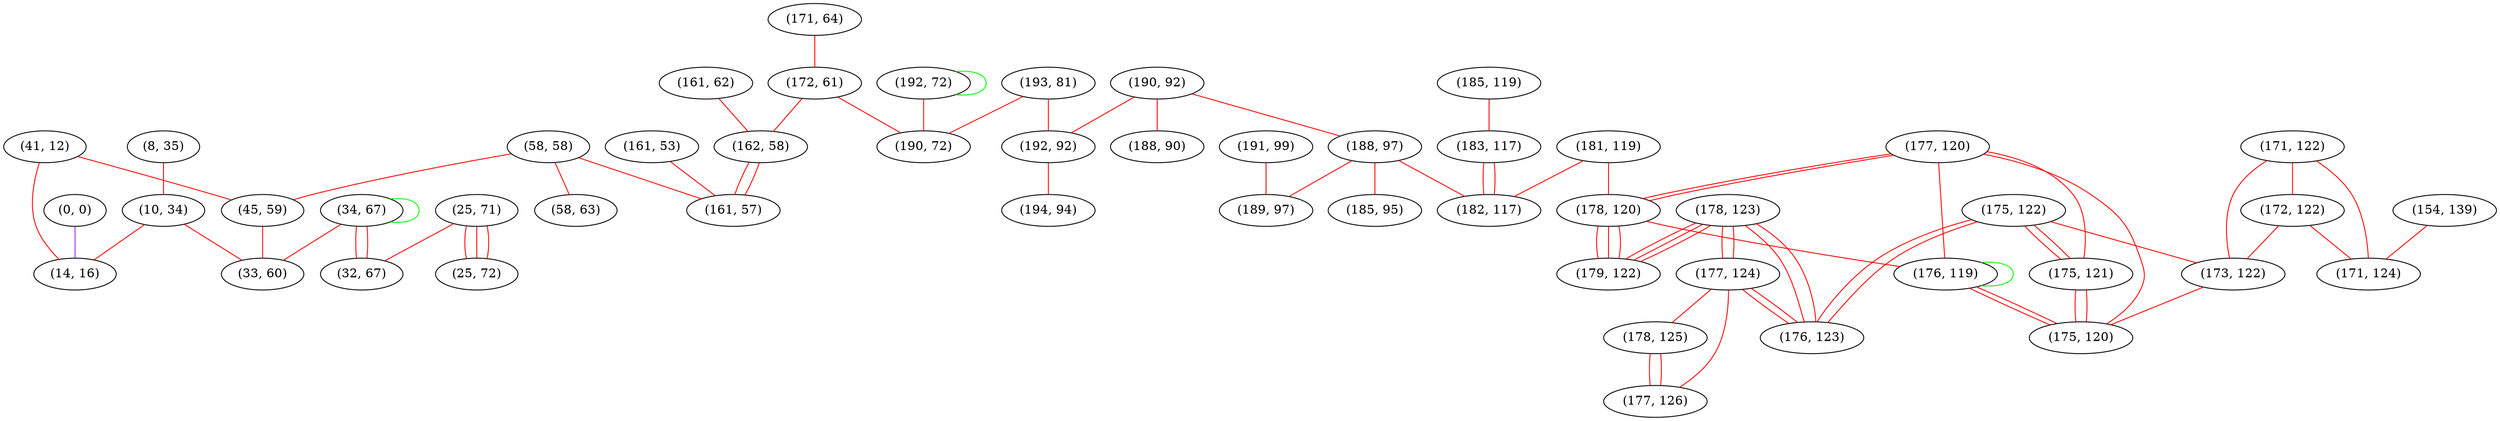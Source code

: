 graph "" {
"(8, 35)";
"(58, 58)";
"(178, 123)";
"(181, 119)";
"(193, 81)";
"(25, 71)";
"(190, 92)";
"(171, 122)";
"(188, 97)";
"(41, 12)";
"(192, 92)";
"(171, 64)";
"(177, 124)";
"(172, 122)";
"(194, 94)";
"(185, 119)";
"(178, 125)";
"(58, 63)";
"(177, 120)";
"(34, 67)";
"(175, 122)";
"(10, 34)";
"(161, 62)";
"(161, 53)";
"(0, 0)";
"(154, 139)";
"(175, 121)";
"(178, 120)";
"(179, 122)";
"(173, 122)";
"(176, 119)";
"(188, 90)";
"(172, 61)";
"(191, 99)";
"(25, 72)";
"(192, 72)";
"(162, 58)";
"(171, 124)";
"(175, 120)";
"(14, 16)";
"(185, 95)";
"(177, 126)";
"(190, 72)";
"(45, 59)";
"(189, 97)";
"(176, 123)";
"(183, 117)";
"(33, 60)";
"(161, 57)";
"(32, 67)";
"(182, 117)";
"(8, 35)" -- "(10, 34)"  [color=red, key=0, weight=1];
"(58, 58)" -- "(58, 63)"  [color=red, key=0, weight=1];
"(58, 58)" -- "(161, 57)"  [color=red, key=0, weight=1];
"(58, 58)" -- "(45, 59)"  [color=red, key=0, weight=1];
"(178, 123)" -- "(179, 122)"  [color=red, key=0, weight=1];
"(178, 123)" -- "(179, 122)"  [color=red, key=1, weight=1];
"(178, 123)" -- "(179, 122)"  [color=red, key=2, weight=1];
"(178, 123)" -- "(176, 123)"  [color=red, key=0, weight=1];
"(178, 123)" -- "(176, 123)"  [color=red, key=1, weight=1];
"(178, 123)" -- "(177, 124)"  [color=red, key=0, weight=1];
"(178, 123)" -- "(177, 124)"  [color=red, key=1, weight=1];
"(181, 119)" -- "(178, 120)"  [color=red, key=0, weight=1];
"(181, 119)" -- "(182, 117)"  [color=red, key=0, weight=1];
"(193, 81)" -- "(190, 72)"  [color=red, key=0, weight=1];
"(193, 81)" -- "(192, 92)"  [color=red, key=0, weight=1];
"(25, 71)" -- "(32, 67)"  [color=red, key=0, weight=1];
"(25, 71)" -- "(25, 72)"  [color=red, key=0, weight=1];
"(25, 71)" -- "(25, 72)"  [color=red, key=1, weight=1];
"(25, 71)" -- "(25, 72)"  [color=red, key=2, weight=1];
"(190, 92)" -- "(188, 90)"  [color=red, key=0, weight=1];
"(190, 92)" -- "(188, 97)"  [color=red, key=0, weight=1];
"(190, 92)" -- "(192, 92)"  [color=red, key=0, weight=1];
"(171, 122)" -- "(171, 124)"  [color=red, key=0, weight=1];
"(171, 122)" -- "(172, 122)"  [color=red, key=0, weight=1];
"(171, 122)" -- "(173, 122)"  [color=red, key=0, weight=1];
"(188, 97)" -- "(185, 95)"  [color=red, key=0, weight=1];
"(188, 97)" -- "(182, 117)"  [color=red, key=0, weight=1];
"(188, 97)" -- "(189, 97)"  [color=red, key=0, weight=1];
"(41, 12)" -- "(14, 16)"  [color=red, key=0, weight=1];
"(41, 12)" -- "(45, 59)"  [color=red, key=0, weight=1];
"(192, 92)" -- "(194, 94)"  [color=red, key=0, weight=1];
"(171, 64)" -- "(172, 61)"  [color=red, key=0, weight=1];
"(177, 124)" -- "(177, 126)"  [color=red, key=0, weight=1];
"(177, 124)" -- "(176, 123)"  [color=red, key=0, weight=1];
"(177, 124)" -- "(176, 123)"  [color=red, key=1, weight=1];
"(177, 124)" -- "(178, 125)"  [color=red, key=0, weight=1];
"(172, 122)" -- "(171, 124)"  [color=red, key=0, weight=1];
"(172, 122)" -- "(173, 122)"  [color=red, key=0, weight=1];
"(185, 119)" -- "(183, 117)"  [color=red, key=0, weight=1];
"(178, 125)" -- "(177, 126)"  [color=red, key=0, weight=1];
"(178, 125)" -- "(177, 126)"  [color=red, key=1, weight=1];
"(177, 120)" -- "(178, 120)"  [color=red, key=0, weight=1];
"(177, 120)" -- "(178, 120)"  [color=red, key=1, weight=1];
"(177, 120)" -- "(175, 120)"  [color=red, key=0, weight=1];
"(177, 120)" -- "(176, 119)"  [color=red, key=0, weight=1];
"(177, 120)" -- "(175, 121)"  [color=red, key=0, weight=1];
"(34, 67)" -- "(32, 67)"  [color=red, key=0, weight=1];
"(34, 67)" -- "(32, 67)"  [color=red, key=1, weight=1];
"(34, 67)" -- "(34, 67)"  [color=green, key=0, weight=2];
"(34, 67)" -- "(33, 60)"  [color=red, key=0, weight=1];
"(175, 122)" -- "(176, 123)"  [color=red, key=0, weight=1];
"(175, 122)" -- "(176, 123)"  [color=red, key=1, weight=1];
"(175, 122)" -- "(173, 122)"  [color=red, key=0, weight=1];
"(175, 122)" -- "(175, 121)"  [color=red, key=0, weight=1];
"(175, 122)" -- "(175, 121)"  [color=red, key=1, weight=1];
"(10, 34)" -- "(14, 16)"  [color=red, key=0, weight=1];
"(10, 34)" -- "(33, 60)"  [color=red, key=0, weight=1];
"(161, 62)" -- "(162, 58)"  [color=red, key=0, weight=1];
"(161, 53)" -- "(161, 57)"  [color=red, key=0, weight=1];
"(0, 0)" -- "(14, 16)"  [color=purple, key=0, weight=4];
"(154, 139)" -- "(171, 124)"  [color=red, key=0, weight=1];
"(175, 121)" -- "(175, 120)"  [color=red, key=0, weight=1];
"(175, 121)" -- "(175, 120)"  [color=red, key=1, weight=1];
"(178, 120)" -- "(179, 122)"  [color=red, key=0, weight=1];
"(178, 120)" -- "(179, 122)"  [color=red, key=1, weight=1];
"(178, 120)" -- "(179, 122)"  [color=red, key=2, weight=1];
"(178, 120)" -- "(176, 119)"  [color=red, key=0, weight=1];
"(173, 122)" -- "(175, 120)"  [color=red, key=0, weight=1];
"(176, 119)" -- "(175, 120)"  [color=red, key=0, weight=1];
"(176, 119)" -- "(175, 120)"  [color=red, key=1, weight=1];
"(176, 119)" -- "(176, 119)"  [color=green, key=0, weight=2];
"(172, 61)" -- "(190, 72)"  [color=red, key=0, weight=1];
"(172, 61)" -- "(162, 58)"  [color=red, key=0, weight=1];
"(191, 99)" -- "(189, 97)"  [color=red, key=0, weight=1];
"(192, 72)" -- "(192, 72)"  [color=green, key=0, weight=2];
"(192, 72)" -- "(190, 72)"  [color=red, key=0, weight=1];
"(162, 58)" -- "(161, 57)"  [color=red, key=0, weight=1];
"(162, 58)" -- "(161, 57)"  [color=red, key=1, weight=1];
"(45, 59)" -- "(33, 60)"  [color=red, key=0, weight=1];
"(183, 117)" -- "(182, 117)"  [color=red, key=0, weight=1];
"(183, 117)" -- "(182, 117)"  [color=red, key=1, weight=1];
}
